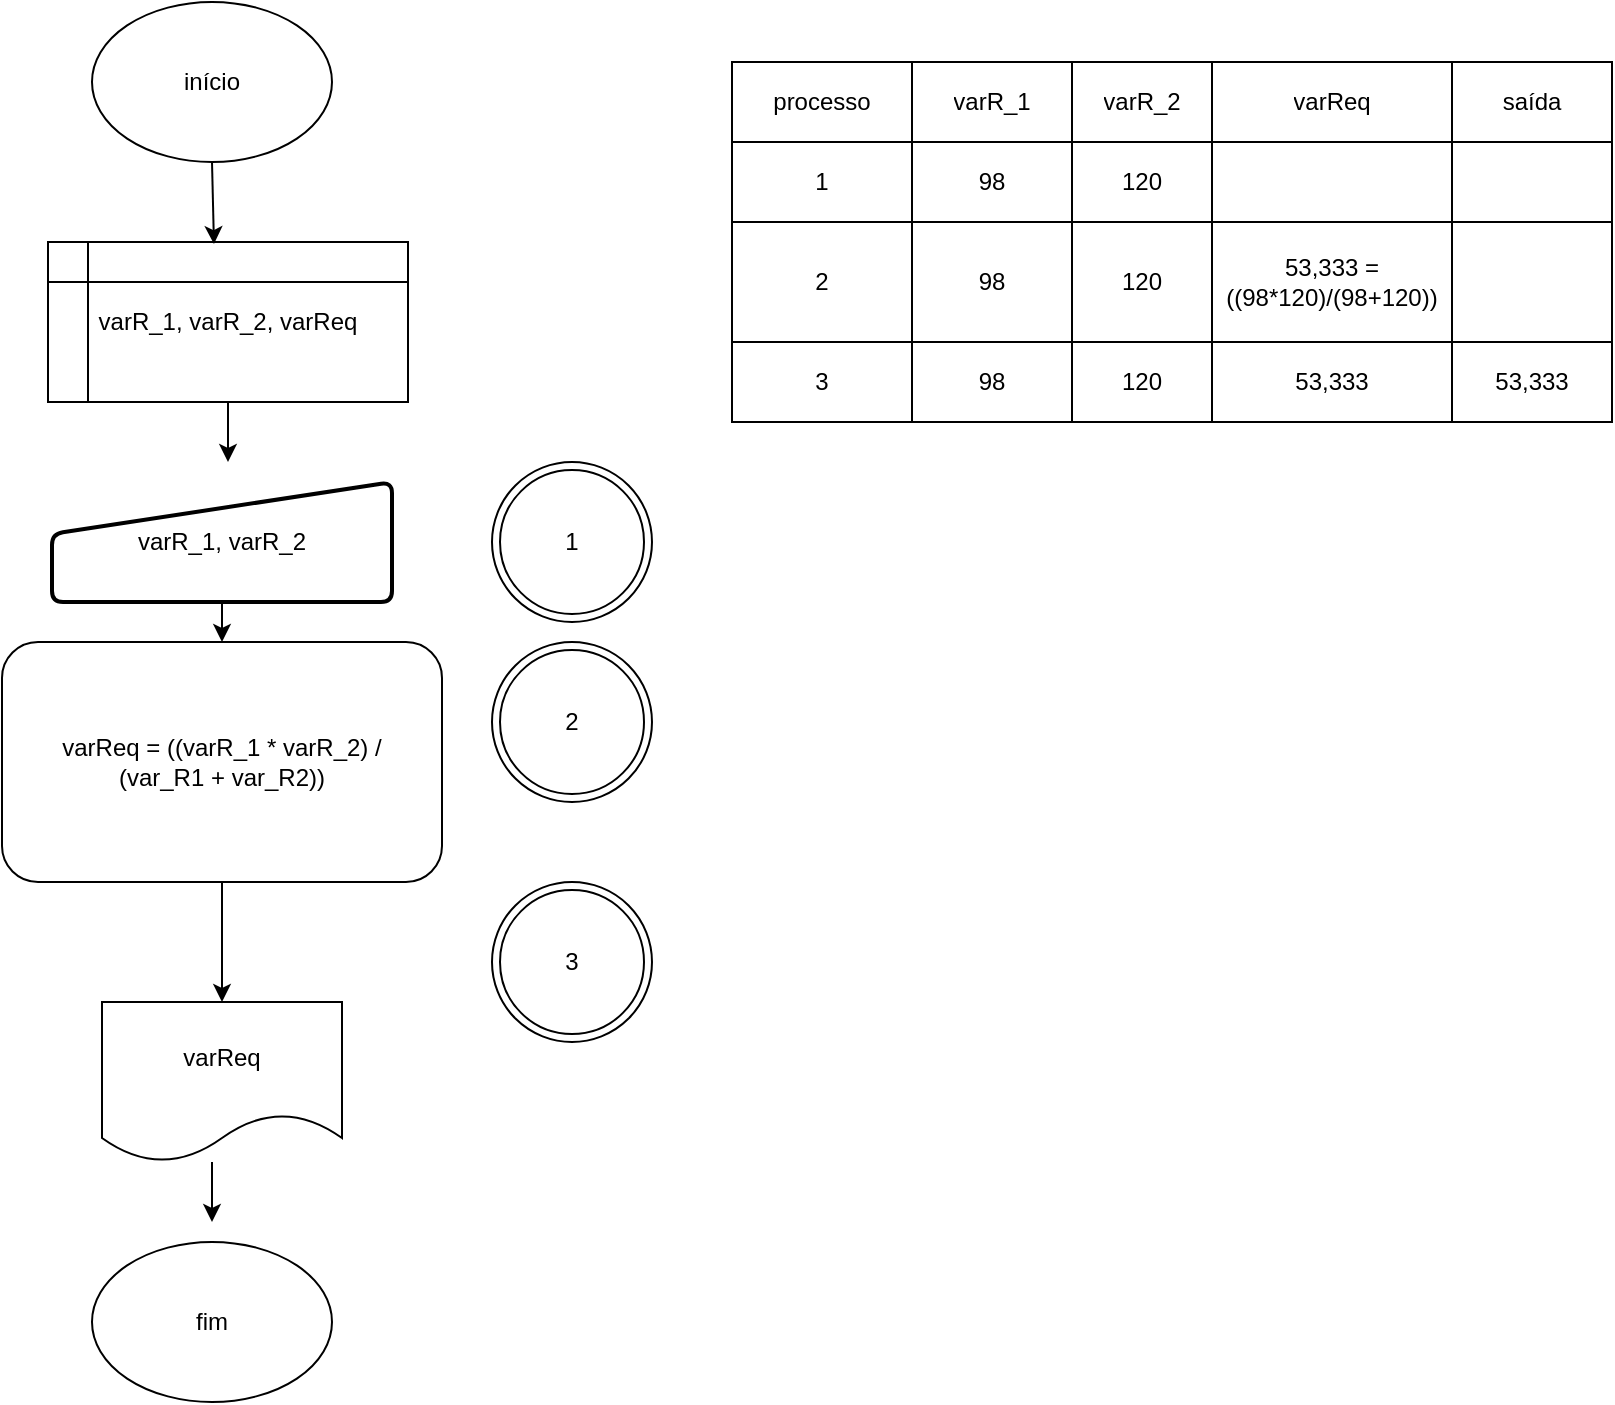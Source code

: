 <mxfile version="13.6.5" type="device"><diagram id="gxogL8vMBjaqENjynfDN" name="Page-1"><mxGraphModel dx="1422" dy="713" grid="1" gridSize="10" guides="1" tooltips="1" connect="1" arrows="1" fold="1" page="1" pageScale="1" pageWidth="827" pageHeight="1169" math="0" shadow="0"><root><mxCell id="0"/><mxCell id="1" parent="0"/><mxCell id="k--gOKLcQ25EjsKcfGi_-1" value="início" style="ellipse;whiteSpace=wrap;html=1;" parent="1" vertex="1"><mxGeometry x="60" y="30" width="120" height="80" as="geometry"/></mxCell><mxCell id="k--gOKLcQ25EjsKcfGi_-2" value="varR_1, varR_2, varReq" style="shape=internalStorage;whiteSpace=wrap;html=1;backgroundOutline=1;" parent="1" vertex="1"><mxGeometry x="38" y="150" width="180" height="80" as="geometry"/></mxCell><mxCell id="k--gOKLcQ25EjsKcfGi_-16" value="varR_1, varR_2" style="html=1;strokeWidth=2;shape=manualInput;whiteSpace=wrap;rounded=1;size=26;arcSize=11;" parent="1" vertex="1"><mxGeometry x="40" y="270" width="170" height="60" as="geometry"/></mxCell><mxCell id="k--gOKLcQ25EjsKcfGi_-18" value="varReq = ((varR_1 * varR_2) / &lt;br&gt;(var_R1 + var_R2))" style="rounded=1;whiteSpace=wrap;html=1;" parent="1" vertex="1"><mxGeometry x="15" y="350" width="220" height="120" as="geometry"/></mxCell><mxCell id="k--gOKLcQ25EjsKcfGi_-19" value="varReq" style="shape=document;whiteSpace=wrap;html=1;boundedLbl=1;" parent="1" vertex="1"><mxGeometry x="65" y="530" width="120" height="80" as="geometry"/></mxCell><mxCell id="k--gOKLcQ25EjsKcfGi_-20" value="fim" style="ellipse;whiteSpace=wrap;html=1;" parent="1" vertex="1"><mxGeometry x="60" y="650" width="120" height="80" as="geometry"/></mxCell><mxCell id="k--gOKLcQ25EjsKcfGi_-21" value="" style="endArrow=classic;html=1;exitX=0.5;exitY=1;exitDx=0;exitDy=0;entryX=0.461;entryY=0.013;entryDx=0;entryDy=0;entryPerimeter=0;" parent="1" source="k--gOKLcQ25EjsKcfGi_-1" target="k--gOKLcQ25EjsKcfGi_-2" edge="1"><mxGeometry width="50" height="50" relative="1" as="geometry"><mxPoint x="360" y="360" as="sourcePoint"/><mxPoint x="410" y="310" as="targetPoint"/></mxGeometry></mxCell><mxCell id="k--gOKLcQ25EjsKcfGi_-25" value="" style="endArrow=classic;html=1;exitX=0.5;exitY=1;exitDx=0;exitDy=0;" parent="1" source="k--gOKLcQ25EjsKcfGi_-2" edge="1"><mxGeometry width="50" height="50" relative="1" as="geometry"><mxPoint x="360" y="360" as="sourcePoint"/><mxPoint x="128" y="260" as="targetPoint"/></mxGeometry></mxCell><mxCell id="k--gOKLcQ25EjsKcfGi_-26" value="" style="endArrow=classic;html=1;exitX=0.5;exitY=1;exitDx=0;exitDy=0;entryX=0.5;entryY=0;entryDx=0;entryDy=0;" parent="1" source="k--gOKLcQ25EjsKcfGi_-16" target="k--gOKLcQ25EjsKcfGi_-18" edge="1"><mxGeometry width="50" height="50" relative="1" as="geometry"><mxPoint x="360" y="360" as="sourcePoint"/><mxPoint x="410" y="310" as="targetPoint"/></mxGeometry></mxCell><mxCell id="k--gOKLcQ25EjsKcfGi_-27" value="" style="endArrow=classic;html=1;exitX=0.5;exitY=1;exitDx=0;exitDy=0;entryX=0.5;entryY=0;entryDx=0;entryDy=0;" parent="1" source="k--gOKLcQ25EjsKcfGi_-18" target="k--gOKLcQ25EjsKcfGi_-19" edge="1"><mxGeometry width="50" height="50" relative="1" as="geometry"><mxPoint x="360" y="360" as="sourcePoint"/><mxPoint x="410" y="310" as="targetPoint"/></mxGeometry></mxCell><mxCell id="k--gOKLcQ25EjsKcfGi_-28" value="" style="endArrow=classic;html=1;" parent="1" edge="1"><mxGeometry width="50" height="50" relative="1" as="geometry"><mxPoint x="120" y="610" as="sourcePoint"/><mxPoint x="120" y="640" as="targetPoint"/></mxGeometry></mxCell><mxCell id="k--gOKLcQ25EjsKcfGi_-3" value="" style="shape=table;html=1;whiteSpace=wrap;startSize=0;container=1;collapsible=0;childLayout=tableLayout;" parent="1" vertex="1"><mxGeometry x="380" y="60" width="440" height="180" as="geometry"/></mxCell><mxCell id="k--gOKLcQ25EjsKcfGi_-46" style="shape=partialRectangle;html=1;whiteSpace=wrap;collapsible=0;dropTarget=0;pointerEvents=0;fillColor=none;top=0;left=0;bottom=0;right=0;points=[[0,0.5],[1,0.5]];portConstraint=eastwest;" parent="k--gOKLcQ25EjsKcfGi_-3" vertex="1"><mxGeometry width="440" height="40" as="geometry"/></mxCell><mxCell id="k--gOKLcQ25EjsKcfGi_-47" value="processo" style="shape=partialRectangle;html=1;whiteSpace=wrap;connectable=0;fillColor=none;top=0;left=0;bottom=0;right=0;overflow=hidden;" parent="k--gOKLcQ25EjsKcfGi_-46" vertex="1"><mxGeometry width="90" height="40" as="geometry"/></mxCell><mxCell id="k--gOKLcQ25EjsKcfGi_-48" value="varR_1" style="shape=partialRectangle;html=1;whiteSpace=wrap;connectable=0;fillColor=none;top=0;left=0;bottom=0;right=0;overflow=hidden;" parent="k--gOKLcQ25EjsKcfGi_-46" vertex="1"><mxGeometry x="90" width="80" height="40" as="geometry"/></mxCell><mxCell id="k--gOKLcQ25EjsKcfGi_-49" value="varR_2" style="shape=partialRectangle;html=1;whiteSpace=wrap;connectable=0;fillColor=none;top=0;left=0;bottom=0;right=0;overflow=hidden;" parent="k--gOKLcQ25EjsKcfGi_-46" vertex="1"><mxGeometry x="170" width="70" height="40" as="geometry"/></mxCell><mxCell id="k--gOKLcQ25EjsKcfGi_-51" value="varReq" style="shape=partialRectangle;html=1;whiteSpace=wrap;connectable=0;fillColor=none;top=0;left=0;bottom=0;right=0;overflow=hidden;" parent="k--gOKLcQ25EjsKcfGi_-46" vertex="1"><mxGeometry x="240" width="120" height="40" as="geometry"/></mxCell><mxCell id="GHoPzsAwixonp_p83BSw-1" value="saída" style="shape=partialRectangle;html=1;whiteSpace=wrap;connectable=0;fillColor=none;top=0;left=0;bottom=0;right=0;overflow=hidden;" vertex="1" parent="k--gOKLcQ25EjsKcfGi_-46"><mxGeometry x="360" width="80" height="40" as="geometry"/></mxCell><mxCell id="k--gOKLcQ25EjsKcfGi_-41" style="shape=partialRectangle;html=1;whiteSpace=wrap;collapsible=0;dropTarget=0;pointerEvents=0;fillColor=none;top=0;left=0;bottom=0;right=0;points=[[0,0.5],[1,0.5]];portConstraint=eastwest;" parent="k--gOKLcQ25EjsKcfGi_-3" vertex="1"><mxGeometry y="40" width="440" height="40" as="geometry"/></mxCell><mxCell id="k--gOKLcQ25EjsKcfGi_-42" value="1" style="shape=partialRectangle;html=1;whiteSpace=wrap;connectable=0;fillColor=none;top=0;left=0;bottom=0;right=0;overflow=hidden;" parent="k--gOKLcQ25EjsKcfGi_-41" vertex="1"><mxGeometry width="90" height="40" as="geometry"/></mxCell><mxCell id="k--gOKLcQ25EjsKcfGi_-43" value="98" style="shape=partialRectangle;html=1;whiteSpace=wrap;connectable=0;fillColor=none;top=0;left=0;bottom=0;right=0;overflow=hidden;" parent="k--gOKLcQ25EjsKcfGi_-41" vertex="1"><mxGeometry x="90" width="80" height="40" as="geometry"/></mxCell><mxCell id="k--gOKLcQ25EjsKcfGi_-44" value="120" style="shape=partialRectangle;html=1;whiteSpace=wrap;connectable=0;fillColor=none;top=0;left=0;bottom=0;right=0;overflow=hidden;" parent="k--gOKLcQ25EjsKcfGi_-41" vertex="1"><mxGeometry x="170" width="70" height="40" as="geometry"/></mxCell><mxCell id="k--gOKLcQ25EjsKcfGi_-52" style="shape=partialRectangle;html=1;whiteSpace=wrap;connectable=0;fillColor=none;top=0;left=0;bottom=0;right=0;overflow=hidden;" parent="k--gOKLcQ25EjsKcfGi_-41" vertex="1"><mxGeometry x="240" width="120" height="40" as="geometry"/></mxCell><mxCell id="GHoPzsAwixonp_p83BSw-2" style="shape=partialRectangle;html=1;whiteSpace=wrap;connectable=0;fillColor=none;top=0;left=0;bottom=0;right=0;overflow=hidden;" vertex="1" parent="k--gOKLcQ25EjsKcfGi_-41"><mxGeometry x="360" width="80" height="40" as="geometry"/></mxCell><mxCell id="k--gOKLcQ25EjsKcfGi_-4" value="" style="shape=partialRectangle;html=1;whiteSpace=wrap;collapsible=0;dropTarget=0;pointerEvents=0;fillColor=none;top=0;left=0;bottom=0;right=0;points=[[0,0.5],[1,0.5]];portConstraint=eastwest;" parent="k--gOKLcQ25EjsKcfGi_-3" vertex="1"><mxGeometry y="80" width="440" height="60" as="geometry"/></mxCell><mxCell id="k--gOKLcQ25EjsKcfGi_-38" value="2" style="shape=partialRectangle;html=1;whiteSpace=wrap;connectable=0;fillColor=none;top=0;left=0;bottom=0;right=0;overflow=hidden;" parent="k--gOKLcQ25EjsKcfGi_-4" vertex="1"><mxGeometry width="90" height="60" as="geometry"/></mxCell><mxCell id="k--gOKLcQ25EjsKcfGi_-35" value="98" style="shape=partialRectangle;html=1;whiteSpace=wrap;connectable=0;fillColor=none;top=0;left=0;bottom=0;right=0;overflow=hidden;" parent="k--gOKLcQ25EjsKcfGi_-4" vertex="1"><mxGeometry x="90" width="80" height="60" as="geometry"/></mxCell><mxCell id="k--gOKLcQ25EjsKcfGi_-5" value="120" style="shape=partialRectangle;html=1;whiteSpace=wrap;connectable=0;fillColor=none;top=0;left=0;bottom=0;right=0;overflow=hidden;" parent="k--gOKLcQ25EjsKcfGi_-4" vertex="1"><mxGeometry x="170" width="70" height="60" as="geometry"/></mxCell><mxCell id="k--gOKLcQ25EjsKcfGi_-53" value="53,333 = ((98*120)/(98+120))" style="shape=partialRectangle;html=1;whiteSpace=wrap;connectable=0;fillColor=none;top=0;left=0;bottom=0;right=0;overflow=hidden;" parent="k--gOKLcQ25EjsKcfGi_-4" vertex="1"><mxGeometry x="240" width="120" height="60" as="geometry"/></mxCell><mxCell id="GHoPzsAwixonp_p83BSw-3" style="shape=partialRectangle;html=1;whiteSpace=wrap;connectable=0;fillColor=none;top=0;left=0;bottom=0;right=0;overflow=hidden;" vertex="1" parent="k--gOKLcQ25EjsKcfGi_-4"><mxGeometry x="360" width="80" height="60" as="geometry"/></mxCell><mxCell id="k--gOKLcQ25EjsKcfGi_-8" value="" style="shape=partialRectangle;html=1;whiteSpace=wrap;collapsible=0;dropTarget=0;pointerEvents=0;fillColor=none;top=0;left=0;bottom=0;right=0;points=[[0,0.5],[1,0.5]];portConstraint=eastwest;" parent="k--gOKLcQ25EjsKcfGi_-3" vertex="1"><mxGeometry y="140" width="440" height="40" as="geometry"/></mxCell><mxCell id="k--gOKLcQ25EjsKcfGi_-39" value="3" style="shape=partialRectangle;html=1;whiteSpace=wrap;connectable=0;fillColor=none;top=0;left=0;bottom=0;right=0;overflow=hidden;" parent="k--gOKLcQ25EjsKcfGi_-8" vertex="1"><mxGeometry width="90" height="40" as="geometry"/></mxCell><mxCell id="k--gOKLcQ25EjsKcfGi_-36" value="98" style="shape=partialRectangle;html=1;whiteSpace=wrap;connectable=0;fillColor=none;top=0;left=0;bottom=0;right=0;overflow=hidden;" parent="k--gOKLcQ25EjsKcfGi_-8" vertex="1"><mxGeometry x="90" width="80" height="40" as="geometry"/></mxCell><mxCell id="k--gOKLcQ25EjsKcfGi_-9" value="120" style="shape=partialRectangle;html=1;whiteSpace=wrap;connectable=0;fillColor=none;top=0;left=0;bottom=0;right=0;overflow=hidden;" parent="k--gOKLcQ25EjsKcfGi_-8" vertex="1"><mxGeometry x="170" width="70" height="40" as="geometry"/></mxCell><mxCell id="k--gOKLcQ25EjsKcfGi_-54" value="53,333" style="shape=partialRectangle;html=1;whiteSpace=wrap;connectable=0;fillColor=none;top=0;left=0;bottom=0;right=0;overflow=hidden;" parent="k--gOKLcQ25EjsKcfGi_-8" vertex="1"><mxGeometry x="240" width="120" height="40" as="geometry"/></mxCell><mxCell id="GHoPzsAwixonp_p83BSw-4" value="53,333" style="shape=partialRectangle;html=1;whiteSpace=wrap;connectable=0;fillColor=none;top=0;left=0;bottom=0;right=0;overflow=hidden;" vertex="1" parent="k--gOKLcQ25EjsKcfGi_-8"><mxGeometry x="360" width="80" height="40" as="geometry"/></mxCell><mxCell id="k--gOKLcQ25EjsKcfGi_-56" value="1" style="ellipse;shape=doubleEllipse;whiteSpace=wrap;html=1;aspect=fixed;" parent="1" vertex="1"><mxGeometry x="260" y="260" width="80" height="80" as="geometry"/></mxCell><mxCell id="k--gOKLcQ25EjsKcfGi_-57" value="2" style="ellipse;shape=doubleEllipse;whiteSpace=wrap;html=1;aspect=fixed;" parent="1" vertex="1"><mxGeometry x="260" y="350" width="80" height="80" as="geometry"/></mxCell><mxCell id="k--gOKLcQ25EjsKcfGi_-58" value="3" style="ellipse;shape=doubleEllipse;whiteSpace=wrap;html=1;aspect=fixed;" parent="1" vertex="1"><mxGeometry x="260" y="470" width="80" height="80" as="geometry"/></mxCell></root></mxGraphModel></diagram></mxfile>